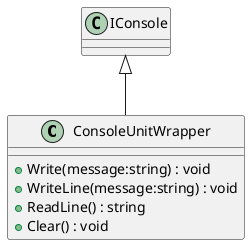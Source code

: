 @startuml
class ConsoleUnitWrapper {
    + Write(message:string) : void
    + WriteLine(message:string) : void
    + ReadLine() : string
    + Clear() : void
}
IConsole <|-- ConsoleUnitWrapper
@enduml
